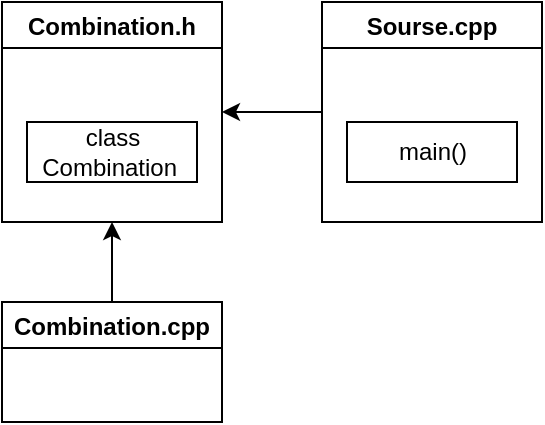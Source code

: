 <mxfile version="17.2.1" type="device"><diagram id="-eAwaNU-DlPeazmxhxJj" name="Page-1"><mxGraphModel dx="576" dy="691" grid="1" gridSize="10" guides="1" tooltips="1" connect="1" arrows="1" fold="1" page="1" pageScale="1" pageWidth="827" pageHeight="1169" math="0" shadow="0"><root><mxCell id="0"/><mxCell id="1" parent="0"/><mxCell id="Gn5HcNce3sQ755Mr6Bcc-2" value="Combination.h" style="swimlane;" vertex="1" parent="1"><mxGeometry x="140" y="250" width="110" height="110" as="geometry"/></mxCell><mxCell id="Gn5HcNce3sQ755Mr6Bcc-4" value="class Combination&amp;nbsp;" style="rounded=0;whiteSpace=wrap;html=1;" vertex="1" parent="Gn5HcNce3sQ755Mr6Bcc-2"><mxGeometry x="12.5" y="60" width="85" height="30" as="geometry"/></mxCell><mxCell id="Gn5HcNce3sQ755Mr6Bcc-7" style="edgeStyle=orthogonalEdgeStyle;rounded=0;orthogonalLoop=1;jettySize=auto;html=1;entryX=1;entryY=0.5;entryDx=0;entryDy=0;" edge="1" parent="1" source="Gn5HcNce3sQ755Mr6Bcc-5" target="Gn5HcNce3sQ755Mr6Bcc-2"><mxGeometry relative="1" as="geometry"/></mxCell><mxCell id="Gn5HcNce3sQ755Mr6Bcc-5" value="Sourse.cpp" style="swimlane;" vertex="1" parent="1"><mxGeometry x="300" y="250" width="110" height="110" as="geometry"/></mxCell><mxCell id="Gn5HcNce3sQ755Mr6Bcc-6" value="main()" style="rounded=0;whiteSpace=wrap;html=1;" vertex="1" parent="Gn5HcNce3sQ755Mr6Bcc-5"><mxGeometry x="12.5" y="60" width="85" height="30" as="geometry"/></mxCell><mxCell id="Gn5HcNce3sQ755Mr6Bcc-10" style="edgeStyle=orthogonalEdgeStyle;rounded=0;orthogonalLoop=1;jettySize=auto;html=1;entryX=0.5;entryY=1;entryDx=0;entryDy=0;" edge="1" parent="1" source="Gn5HcNce3sQ755Mr6Bcc-8" target="Gn5HcNce3sQ755Mr6Bcc-2"><mxGeometry relative="1" as="geometry"/></mxCell><mxCell id="Gn5HcNce3sQ755Mr6Bcc-8" value="Combination.cpp" style="swimlane;" vertex="1" parent="1"><mxGeometry x="140" y="400" width="110" height="60" as="geometry"/></mxCell></root></mxGraphModel></diagram></mxfile>